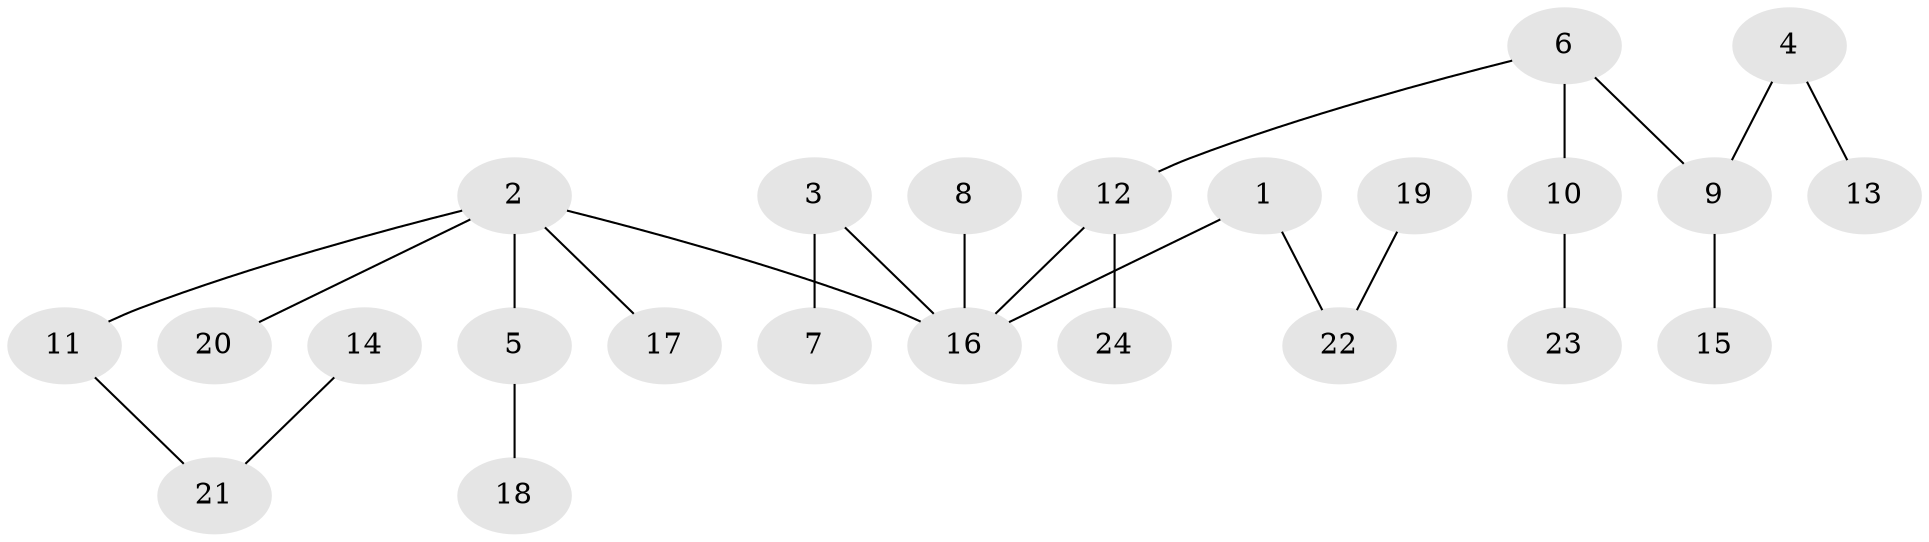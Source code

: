 // original degree distribution, {3: 0.20689655172413793, 6: 0.017241379310344827, 7: 0.017241379310344827, 2: 0.13793103448275862, 4: 0.05172413793103448, 1: 0.5517241379310345, 5: 0.017241379310344827}
// Generated by graph-tools (version 1.1) at 2025/37/03/04/25 23:37:27]
// undirected, 24 vertices, 23 edges
graph export_dot {
  node [color=gray90,style=filled];
  1;
  2;
  3;
  4;
  5;
  6;
  7;
  8;
  9;
  10;
  11;
  12;
  13;
  14;
  15;
  16;
  17;
  18;
  19;
  20;
  21;
  22;
  23;
  24;
  1 -- 16 [weight=1.0];
  1 -- 22 [weight=1.0];
  2 -- 5 [weight=1.0];
  2 -- 11 [weight=1.0];
  2 -- 16 [weight=1.0];
  2 -- 17 [weight=1.0];
  2 -- 20 [weight=1.0];
  3 -- 7 [weight=1.0];
  3 -- 16 [weight=1.0];
  4 -- 9 [weight=1.0];
  4 -- 13 [weight=1.0];
  5 -- 18 [weight=1.0];
  6 -- 9 [weight=1.0];
  6 -- 10 [weight=1.0];
  6 -- 12 [weight=1.0];
  8 -- 16 [weight=1.0];
  9 -- 15 [weight=1.0];
  10 -- 23 [weight=1.0];
  11 -- 21 [weight=1.0];
  12 -- 16 [weight=1.0];
  12 -- 24 [weight=1.0];
  14 -- 21 [weight=1.0];
  19 -- 22 [weight=1.0];
}
